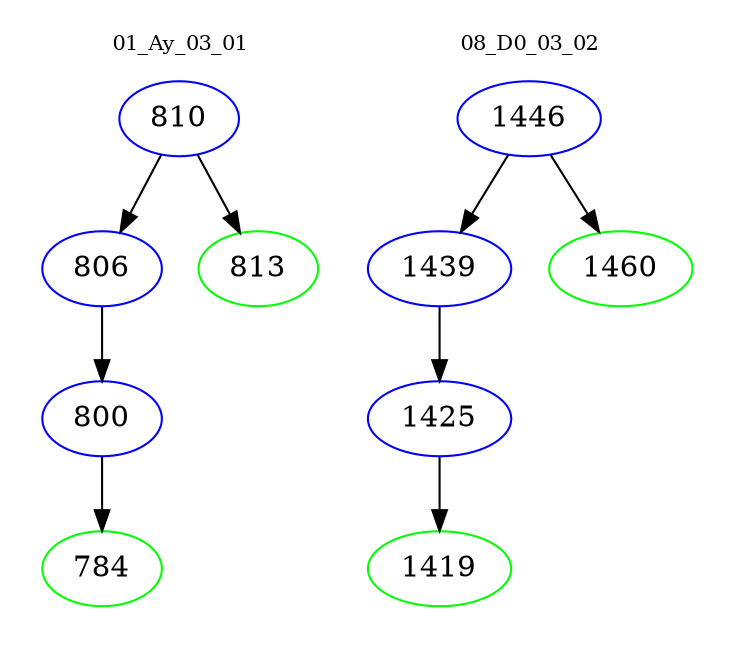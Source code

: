 digraph{
subgraph cluster_0 {
color = white
label = "01_Ay_03_01";
fontsize=10;
T0_810 [label="810", color="blue"]
T0_810 -> T0_806 [color="black"]
T0_806 [label="806", color="blue"]
T0_806 -> T0_800 [color="black"]
T0_800 [label="800", color="blue"]
T0_800 -> T0_784 [color="black"]
T0_784 [label="784", color="green"]
T0_810 -> T0_813 [color="black"]
T0_813 [label="813", color="green"]
}
subgraph cluster_1 {
color = white
label = "08_D0_03_02";
fontsize=10;
T1_1446 [label="1446", color="blue"]
T1_1446 -> T1_1439 [color="black"]
T1_1439 [label="1439", color="blue"]
T1_1439 -> T1_1425 [color="black"]
T1_1425 [label="1425", color="blue"]
T1_1425 -> T1_1419 [color="black"]
T1_1419 [label="1419", color="green"]
T1_1446 -> T1_1460 [color="black"]
T1_1460 [label="1460", color="green"]
}
}

